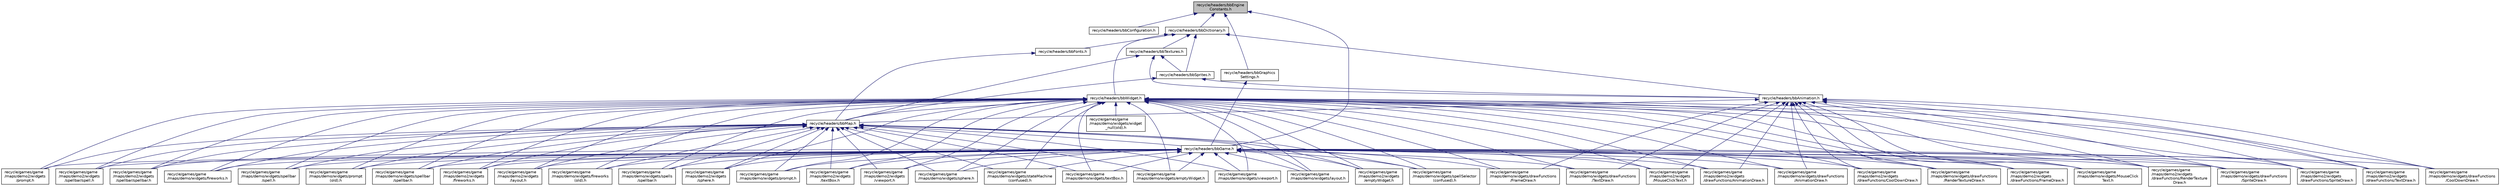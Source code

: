 digraph "recycle/headers/bbEngineConstants.h"
{
 // LATEX_PDF_SIZE
  edge [fontname="Helvetica",fontsize="10",labelfontname="Helvetica",labelfontsize="10"];
  node [fontname="Helvetica",fontsize="10",shape=record];
  Node1 [label="recycle/headers/bbEngine\lConstants.h",height=0.2,width=0.4,color="black", fillcolor="grey75", style="filled", fontcolor="black",tooltip="Compile time constants. Run-time loading of constants on a per-map basis is preferred...."];
  Node1 -> Node2 [dir="back",color="midnightblue",fontsize="10",style="solid",fontname="Helvetica"];
  Node2 [label="recycle/headers/bbConfiguration.h",height=0.2,width=0.4,color="black", fillcolor="white", style="filled",URL="$bbConfiguration_8h.html",tooltip=" "];
  Node1 -> Node3 [dir="back",color="midnightblue",fontsize="10",style="solid",fontname="Helvetica"];
  Node3 [label="recycle/headers/bbDictionary.h",height=0.2,width=0.4,color="black", fillcolor="white", style="filled",URL="$bbDictionary_8h.html",tooltip="bbDictionary stores a number of key-value pairs for fast lookup. Keys should be up to 32 characters...."];
  Node3 -> Node4 [dir="back",color="midnightblue",fontsize="10",style="solid",fontname="Helvetica"];
  Node4 [label="recycle/headers/bbAnimation.h",height=0.2,width=0.4,color="black", fillcolor="white", style="filled",URL="$bbAnimation_8h.html",tooltip="sfTexture is define in SFML as raw pixel data bbTextures is a container for sfTextures"];
  Node4 -> Node5 [dir="back",color="midnightblue",fontsize="10",style="solid",fontname="Helvetica"];
  Node5 [label="recycle/games/game\l/maps/demo/widgets/MouseClick\lText.h",height=0.2,width=0.4,color="black", fillcolor="white", style="filled",URL="$widgets_2MouseClickText_8h.html",tooltip=" "];
  Node4 -> Node6 [dir="back",color="midnightblue",fontsize="10",style="solid",fontname="Helvetica"];
  Node6 [label="recycle/games/game\l/maps/demo/widgets/drawFunctions\l/AnimationDraw.h",height=0.2,width=0.4,color="black", fillcolor="white", style="filled",URL="$widgets_2drawFunctions_2AnimationDraw_8h.html",tooltip=" "];
  Node4 -> Node7 [dir="back",color="midnightblue",fontsize="10",style="solid",fontname="Helvetica"];
  Node7 [label="recycle/games/game\l/maps/demo/widgets/drawFunctions\l/CoolDownDraw.h",height=0.2,width=0.4,color="black", fillcolor="white", style="filled",URL="$widgets_2drawFunctions_2CoolDownDraw_8h.html",tooltip=" "];
  Node4 -> Node8 [dir="back",color="midnightblue",fontsize="10",style="solid",fontname="Helvetica"];
  Node8 [label="recycle/games/game\l/maps/demo/widgets/drawFunctions\l/FrameDraw.h",height=0.2,width=0.4,color="black", fillcolor="white", style="filled",URL="$widgets_2drawFunctions_2FrameDraw_8h.html",tooltip=" "];
  Node4 -> Node9 [dir="back",color="midnightblue",fontsize="10",style="solid",fontname="Helvetica"];
  Node9 [label="recycle/games/game\l/maps/demo/widgets/drawFunctions\l/RenderTextureDraw.h",height=0.2,width=0.4,color="black", fillcolor="white", style="filled",URL="$widgets_2drawFunctions_2RenderTextureDraw_8h.html",tooltip=" "];
  Node4 -> Node10 [dir="back",color="midnightblue",fontsize="10",style="solid",fontname="Helvetica"];
  Node10 [label="recycle/games/game\l/maps/demo/widgets/drawFunctions\l/SpriteDraw.h",height=0.2,width=0.4,color="black", fillcolor="white", style="filled",URL="$widgets_2drawFunctions_2SpriteDraw_8h.html",tooltip=" "];
  Node4 -> Node11 [dir="back",color="midnightblue",fontsize="10",style="solid",fontname="Helvetica"];
  Node11 [label="recycle/games/game\l/maps/demo/widgets/drawFunctions\l/TextDraw.h",height=0.2,width=0.4,color="black", fillcolor="white", style="filled",URL="$widgets_2drawFunctions_2TextDraw_8h.html",tooltip=" "];
  Node4 -> Node12 [dir="back",color="midnightblue",fontsize="10",style="solid",fontname="Helvetica"];
  Node12 [label="recycle/games/game\l/maps/demo2/widgets\l/MouseClickText.h",height=0.2,width=0.4,color="black", fillcolor="white", style="filled",URL="$_2widgets_2MouseClickText_8h.html",tooltip=" "];
  Node4 -> Node13 [dir="back",color="midnightblue",fontsize="10",style="solid",fontname="Helvetica"];
  Node13 [label="recycle/games/game\l/maps/demo2/widgets\l/drawFunctions/AnimationDraw.h",height=0.2,width=0.4,color="black", fillcolor="white", style="filled",URL="$_2widgets_2drawFunctions_2AnimationDraw_8h.html",tooltip=" "];
  Node4 -> Node14 [dir="back",color="midnightblue",fontsize="10",style="solid",fontname="Helvetica"];
  Node14 [label="recycle/games/game\l/maps/demo2/widgets\l/drawFunctions/CoolDownDraw.h",height=0.2,width=0.4,color="black", fillcolor="white", style="filled",URL="$_2widgets_2drawFunctions_2CoolDownDraw_8h.html",tooltip=" "];
  Node4 -> Node15 [dir="back",color="midnightblue",fontsize="10",style="solid",fontname="Helvetica"];
  Node15 [label="recycle/games/game\l/maps/demo2/widgets\l/drawFunctions/FrameDraw.h",height=0.2,width=0.4,color="black", fillcolor="white", style="filled",URL="$_2widgets_2drawFunctions_2FrameDraw_8h.html",tooltip=" "];
  Node4 -> Node16 [dir="back",color="midnightblue",fontsize="10",style="solid",fontname="Helvetica"];
  Node16 [label="recycle/games/game\l/maps/demo2/widgets\l/drawFunctions/RenderTexture\lDraw.h",height=0.2,width=0.4,color="black", fillcolor="white", style="filled",URL="$_2widgets_2drawFunctions_2RenderTextureDraw_8h.html",tooltip=" "];
  Node4 -> Node17 [dir="back",color="midnightblue",fontsize="10",style="solid",fontname="Helvetica"];
  Node17 [label="recycle/games/game\l/maps/demo2/widgets\l/drawFunctions/SpriteDraw.h",height=0.2,width=0.4,color="black", fillcolor="white", style="filled",URL="$_2widgets_2drawFunctions_2SpriteDraw_8h.html",tooltip=" "];
  Node4 -> Node18 [dir="back",color="midnightblue",fontsize="10",style="solid",fontname="Helvetica"];
  Node18 [label="recycle/games/game\l/maps/demo2/widgets\l/drawFunctions/TextDraw.h",height=0.2,width=0.4,color="black", fillcolor="white", style="filled",URL="$_2widgets_2drawFunctions_2TextDraw_8h.html",tooltip=" "];
  Node4 -> Node19 [dir="back",color="midnightblue",fontsize="10",style="solid",fontname="Helvetica"];
  Node19 [label="recycle/headers/bbMap.h",height=0.2,width=0.4,color="black", fillcolor="white", style="filled",URL="$bbMap_8h.html",tooltip="bbMap stores game data pertaining to one map in the game"];
  Node19 -> Node20 [dir="back",color="midnightblue",fontsize="10",style="solid",fontname="Helvetica"];
  Node20 [label="recycle/games/game\l/maps/demo/widgets/emptyWidget.h",height=0.2,width=0.4,color="black", fillcolor="white", style="filled",URL="$widgets_2emptyWidget_8h.html",tooltip="The functions in this folder define the behavior of an object with class bbWidget and type NULL."];
  Node19 -> Node21 [dir="back",color="midnightblue",fontsize="10",style="solid",fontname="Helvetica"];
  Node21 [label="recycle/games/game\l/maps/demo/widgets/fireworks\l(old).h",height=0.2,width=0.4,color="black", fillcolor="white", style="filled",URL="$fireworks_07old_08_8h.html",tooltip="The functions in this file define the behavior of an object with class bbWidget and type fireworks."];
  Node19 -> Node22 [dir="back",color="midnightblue",fontsize="10",style="solid",fontname="Helvetica"];
  Node22 [label="recycle/games/game\l/maps/demo/widgets/fireworks.h",height=0.2,width=0.4,color="black", fillcolor="white", style="filled",URL="$widgets_2fireworks_8h.html",tooltip="The functions in this folder define the behavior of an object with class bbWidget and type fireworks."];
  Node19 -> Node23 [dir="back",color="midnightblue",fontsize="10",style="solid",fontname="Helvetica"];
  Node23 [label="recycle/games/game\l/maps/demo/widgets/layout.h",height=0.2,width=0.4,color="black", fillcolor="white", style="filled",URL="$widgets_2layout_8h.html",tooltip="The functions in this folder define the behavior of an object with class bbWidget and type NULL."];
  Node19 -> Node24 [dir="back",color="midnightblue",fontsize="10",style="solid",fontname="Helvetica"];
  Node24 [label="recycle/games/game\l/maps/demo/widgets/prompt\l(old).h",height=0.2,width=0.4,color="black", fillcolor="white", style="filled",URL="$prompt_07old_08_8h.html",tooltip="The functions in this folder define the behavior of an object with class bbWidget and type prompt."];
  Node19 -> Node25 [dir="back",color="midnightblue",fontsize="10",style="solid",fontname="Helvetica"];
  Node25 [label="recycle/games/game\l/maps/demo/widgets/prompt.h",height=0.2,width=0.4,color="black", fillcolor="white", style="filled",URL="$widgets_2prompt_8h.html",tooltip="The functions in this file define the behavior of an object with class bbWidget and type prompt Promp..."];
  Node19 -> Node26 [dir="back",color="midnightblue",fontsize="10",style="solid",fontname="Helvetica"];
  Node26 [label="recycle/games/game\l/maps/demo/widgets/spellSelector\l(confused).h",height=0.2,width=0.4,color="black", fillcolor="white", style="filled",URL="$spellSelector_07confused_08_8h.html",tooltip=" "];
  Node19 -> Node27 [dir="back",color="midnightblue",fontsize="10",style="solid",fontname="Helvetica"];
  Node27 [label="recycle/games/game\l/maps/demo/widgets/spellbar\l/spell.h",height=0.2,width=0.4,color="black", fillcolor="white", style="filled",URL="$widgets_2spellbar_2spell_8h.html",tooltip=" "];
  Node19 -> Node28 [dir="back",color="midnightblue",fontsize="10",style="solid",fontname="Helvetica"];
  Node28 [label="recycle/games/game\l/maps/demo/widgets/spellbar\l/spellbar.h",height=0.2,width=0.4,color="black", fillcolor="white", style="filled",URL="$widgets_2spellbar_2spellbar_8h.html",tooltip=" "];
  Node19 -> Node29 [dir="back",color="midnightblue",fontsize="10",style="solid",fontname="Helvetica"];
  Node29 [label="recycle/games/game\l/maps/demo/widgets/spells\l/spellbar.h",height=0.2,width=0.4,color="black", fillcolor="white", style="filled",URL="$widgets_2spells_2spellbar_8h.html",tooltip="The functions in this file define the behavior of an object with class bbWidget and type spellBar and..."];
  Node19 -> Node30 [dir="back",color="midnightblue",fontsize="10",style="solid",fontname="Helvetica"];
  Node30 [label="recycle/games/game\l/maps/demo/widgets/sphere.h",height=0.2,width=0.4,color="black", fillcolor="white", style="filled",URL="$widgets_2sphere_8h.html",tooltip="The functions in this file define the behavior of an object with class bbWidget and type Sphere The s..."];
  Node19 -> Node31 [dir="back",color="midnightblue",fontsize="10",style="solid",fontname="Helvetica"];
  Node31 [label="recycle/games/game\l/maps/demo/widgets/stateMachine\l(confused).h",height=0.2,width=0.4,color="black", fillcolor="white", style="filled",URL="$stateMachine_07confused_08_8h.html",tooltip=" "];
  Node19 -> Node32 [dir="back",color="midnightblue",fontsize="10",style="solid",fontname="Helvetica"];
  Node32 [label="recycle/games/game\l/maps/demo/widgets/textBox.h",height=0.2,width=0.4,color="black", fillcolor="white", style="filled",URL="$widgets_2textBox_8h.html",tooltip="The functions in this file define the behavior of an object with class bbWidget and type textBox."];
  Node19 -> Node33 [dir="back",color="midnightblue",fontsize="10",style="solid",fontname="Helvetica"];
  Node33 [label="recycle/games/game\l/maps/demo/widgets/viewport.h",height=0.2,width=0.4,color="black", fillcolor="white", style="filled",URL="$widgets_2viewport_8h.html",tooltip="The functions in this folder define the behavior of an object with class bbWidget and type NULL."];
  Node19 -> Node34 [dir="back",color="midnightblue",fontsize="10",style="solid",fontname="Helvetica"];
  Node34 [label="recycle/games/game\l/maps/demo2/widgets\l/emptyWidget.h",height=0.2,width=0.4,color="black", fillcolor="white", style="filled",URL="$_2widgets_2emptyWidget_8h.html",tooltip="The functions in this folder define the behavior of an object with class bbWidget and type NULL."];
  Node19 -> Node35 [dir="back",color="midnightblue",fontsize="10",style="solid",fontname="Helvetica"];
  Node35 [label="recycle/games/game\l/maps/demo2/widgets\l/fireworks.h",height=0.2,width=0.4,color="black", fillcolor="white", style="filled",URL="$_2widgets_2fireworks_8h.html",tooltip="The functions in this folder define the behavior of an object with class bbWidget and type fireworks."];
  Node19 -> Node36 [dir="back",color="midnightblue",fontsize="10",style="solid",fontname="Helvetica"];
  Node36 [label="recycle/games/game\l/maps/demo2/widgets\l/layout.h",height=0.2,width=0.4,color="black", fillcolor="white", style="filled",URL="$_2widgets_2layout_8h.html",tooltip="The functions in this folder define the behavior of an object with class bbWidget and type NULL."];
  Node19 -> Node37 [dir="back",color="midnightblue",fontsize="10",style="solid",fontname="Helvetica"];
  Node37 [label="recycle/games/game\l/maps/demo2/widgets\l/prompt.h",height=0.2,width=0.4,color="black", fillcolor="white", style="filled",URL="$_2widgets_2prompt_8h.html",tooltip="The functions in this file define the behavior of an object with class bbWidget and type prompt Promp..."];
  Node19 -> Node38 [dir="back",color="midnightblue",fontsize="10",style="solid",fontname="Helvetica"];
  Node38 [label="recycle/games/game\l/maps/demo2/widgets\l/spellbar/spell.h",height=0.2,width=0.4,color="black", fillcolor="white", style="filled",URL="$_2widgets_2spellbar_2spell_8h.html",tooltip=" "];
  Node19 -> Node39 [dir="back",color="midnightblue",fontsize="10",style="solid",fontname="Helvetica"];
  Node39 [label="recycle/games/game\l/maps/demo2/widgets\l/spellbar/spellbar.h",height=0.2,width=0.4,color="black", fillcolor="white", style="filled",URL="$_2widgets_2spellbar_2spellbar_8h.html",tooltip=" "];
  Node19 -> Node40 [dir="back",color="midnightblue",fontsize="10",style="solid",fontname="Helvetica"];
  Node40 [label="recycle/games/game\l/maps/demo2/widgets\l/sphere.h",height=0.2,width=0.4,color="black", fillcolor="white", style="filled",URL="$_2widgets_2sphere_8h.html",tooltip="The functions in this file define the behavior of an object with class bbWidget and type Sphere The s..."];
  Node19 -> Node41 [dir="back",color="midnightblue",fontsize="10",style="solid",fontname="Helvetica"];
  Node41 [label="recycle/games/game\l/maps/demo2/widgets\l/textBox.h",height=0.2,width=0.4,color="black", fillcolor="white", style="filled",URL="$_2widgets_2textBox_8h.html",tooltip="The functions in this file define the behavior of an object with class bbWidget and type textBox."];
  Node19 -> Node42 [dir="back",color="midnightblue",fontsize="10",style="solid",fontname="Helvetica"];
  Node42 [label="recycle/games/game\l/maps/demo2/widgets\l/viewport.h",height=0.2,width=0.4,color="black", fillcolor="white", style="filled",URL="$_2widgets_2viewport_8h.html",tooltip="The functions in this folder define the behavior of an object with class bbWidget and type NULL."];
  Node19 -> Node43 [dir="back",color="midnightblue",fontsize="10",style="solid",fontname="Helvetica"];
  Node43 [label="recycle/headers/bbGame.h",height=0.2,width=0.4,color="black", fillcolor="white", style="filled",URL="$bbGame_8h.html",tooltip=" "];
  Node43 -> Node5 [dir="back",color="midnightblue",fontsize="10",style="solid",fontname="Helvetica"];
  Node43 -> Node6 [dir="back",color="midnightblue",fontsize="10",style="solid",fontname="Helvetica"];
  Node43 -> Node7 [dir="back",color="midnightblue",fontsize="10",style="solid",fontname="Helvetica"];
  Node43 -> Node8 [dir="back",color="midnightblue",fontsize="10",style="solid",fontname="Helvetica"];
  Node43 -> Node9 [dir="back",color="midnightblue",fontsize="10",style="solid",fontname="Helvetica"];
  Node43 -> Node10 [dir="back",color="midnightblue",fontsize="10",style="solid",fontname="Helvetica"];
  Node43 -> Node11 [dir="back",color="midnightblue",fontsize="10",style="solid",fontname="Helvetica"];
  Node43 -> Node20 [dir="back",color="midnightblue",fontsize="10",style="solid",fontname="Helvetica"];
  Node43 -> Node21 [dir="back",color="midnightblue",fontsize="10",style="solid",fontname="Helvetica"];
  Node43 -> Node22 [dir="back",color="midnightblue",fontsize="10",style="solid",fontname="Helvetica"];
  Node43 -> Node23 [dir="back",color="midnightblue",fontsize="10",style="solid",fontname="Helvetica"];
  Node43 -> Node24 [dir="back",color="midnightblue",fontsize="10",style="solid",fontname="Helvetica"];
  Node43 -> Node25 [dir="back",color="midnightblue",fontsize="10",style="solid",fontname="Helvetica"];
  Node43 -> Node26 [dir="back",color="midnightblue",fontsize="10",style="solid",fontname="Helvetica"];
  Node43 -> Node27 [dir="back",color="midnightblue",fontsize="10",style="solid",fontname="Helvetica"];
  Node43 -> Node28 [dir="back",color="midnightblue",fontsize="10",style="solid",fontname="Helvetica"];
  Node43 -> Node29 [dir="back",color="midnightblue",fontsize="10",style="solid",fontname="Helvetica"];
  Node43 -> Node30 [dir="back",color="midnightblue",fontsize="10",style="solid",fontname="Helvetica"];
  Node43 -> Node31 [dir="back",color="midnightblue",fontsize="10",style="solid",fontname="Helvetica"];
  Node43 -> Node32 [dir="back",color="midnightblue",fontsize="10",style="solid",fontname="Helvetica"];
  Node43 -> Node33 [dir="back",color="midnightblue",fontsize="10",style="solid",fontname="Helvetica"];
  Node43 -> Node12 [dir="back",color="midnightblue",fontsize="10",style="solid",fontname="Helvetica"];
  Node43 -> Node13 [dir="back",color="midnightblue",fontsize="10",style="solid",fontname="Helvetica"];
  Node43 -> Node14 [dir="back",color="midnightblue",fontsize="10",style="solid",fontname="Helvetica"];
  Node43 -> Node15 [dir="back",color="midnightblue",fontsize="10",style="solid",fontname="Helvetica"];
  Node43 -> Node16 [dir="back",color="midnightblue",fontsize="10",style="solid",fontname="Helvetica"];
  Node43 -> Node17 [dir="back",color="midnightblue",fontsize="10",style="solid",fontname="Helvetica"];
  Node43 -> Node18 [dir="back",color="midnightblue",fontsize="10",style="solid",fontname="Helvetica"];
  Node43 -> Node34 [dir="back",color="midnightblue",fontsize="10",style="solid",fontname="Helvetica"];
  Node43 -> Node35 [dir="back",color="midnightblue",fontsize="10",style="solid",fontname="Helvetica"];
  Node43 -> Node36 [dir="back",color="midnightblue",fontsize="10",style="solid",fontname="Helvetica"];
  Node43 -> Node37 [dir="back",color="midnightblue",fontsize="10",style="solid",fontname="Helvetica"];
  Node43 -> Node38 [dir="back",color="midnightblue",fontsize="10",style="solid",fontname="Helvetica"];
  Node43 -> Node39 [dir="back",color="midnightblue",fontsize="10",style="solid",fontname="Helvetica"];
  Node43 -> Node40 [dir="back",color="midnightblue",fontsize="10",style="solid",fontname="Helvetica"];
  Node43 -> Node41 [dir="back",color="midnightblue",fontsize="10",style="solid",fontname="Helvetica"];
  Node43 -> Node42 [dir="back",color="midnightblue",fontsize="10",style="solid",fontname="Helvetica"];
  Node3 -> Node44 [dir="back",color="midnightblue",fontsize="10",style="solid",fontname="Helvetica"];
  Node44 [label="recycle/headers/bbFonts.h",height=0.2,width=0.4,color="black", fillcolor="white", style="filled",URL="$bbFonts_8h.html",tooltip=" "];
  Node44 -> Node19 [dir="back",color="midnightblue",fontsize="10",style="solid",fontname="Helvetica"];
  Node3 -> Node45 [dir="back",color="midnightblue",fontsize="10",style="solid",fontname="Helvetica"];
  Node45 [label="recycle/headers/bbSprites.h",height=0.2,width=0.4,color="black", fillcolor="white", style="filled",URL="$bbSprites_8h.html",tooltip="sfTexture is define in SFML as raw pixel data bbTextures is a container for sfTextures"];
  Node45 -> Node4 [dir="back",color="midnightblue",fontsize="10",style="solid",fontname="Helvetica"];
  Node45 -> Node19 [dir="back",color="midnightblue",fontsize="10",style="solid",fontname="Helvetica"];
  Node3 -> Node46 [dir="back",color="midnightblue",fontsize="10",style="solid",fontname="Helvetica"];
  Node46 [label="recycle/headers/bbTextures.h",height=0.2,width=0.4,color="black", fillcolor="white", style="filled",URL="$bbTextures_8h.html",tooltip="sfTexture is define in SFML as raw pixel data bbTextures is a container for sfTextures"];
  Node46 -> Node4 [dir="back",color="midnightblue",fontsize="10",style="solid",fontname="Helvetica"];
  Node46 -> Node19 [dir="back",color="midnightblue",fontsize="10",style="solid",fontname="Helvetica"];
  Node46 -> Node45 [dir="back",color="midnightblue",fontsize="10",style="solid",fontname="Helvetica"];
  Node3 -> Node47 [dir="back",color="midnightblue",fontsize="10",style="solid",fontname="Helvetica"];
  Node47 [label="recycle/headers/bbWidget.h",height=0.2,width=0.4,color="black", fillcolor="white", style="filled",URL="$bbWidget_8h.html",tooltip="bbWidgets are things like menu buttons, text prompts, click to cast spells etc."];
  Node47 -> Node5 [dir="back",color="midnightblue",fontsize="10",style="solid",fontname="Helvetica"];
  Node47 -> Node6 [dir="back",color="midnightblue",fontsize="10",style="solid",fontname="Helvetica"];
  Node47 -> Node7 [dir="back",color="midnightblue",fontsize="10",style="solid",fontname="Helvetica"];
  Node47 -> Node8 [dir="back",color="midnightblue",fontsize="10",style="solid",fontname="Helvetica"];
  Node47 -> Node9 [dir="back",color="midnightblue",fontsize="10",style="solid",fontname="Helvetica"];
  Node47 -> Node10 [dir="back",color="midnightblue",fontsize="10",style="solid",fontname="Helvetica"];
  Node47 -> Node11 [dir="back",color="midnightblue",fontsize="10",style="solid",fontname="Helvetica"];
  Node47 -> Node20 [dir="back",color="midnightblue",fontsize="10",style="solid",fontname="Helvetica"];
  Node47 -> Node21 [dir="back",color="midnightblue",fontsize="10",style="solid",fontname="Helvetica"];
  Node47 -> Node22 [dir="back",color="midnightblue",fontsize="10",style="solid",fontname="Helvetica"];
  Node47 -> Node23 [dir="back",color="midnightblue",fontsize="10",style="solid",fontname="Helvetica"];
  Node47 -> Node24 [dir="back",color="midnightblue",fontsize="10",style="solid",fontname="Helvetica"];
  Node47 -> Node25 [dir="back",color="midnightblue",fontsize="10",style="solid",fontname="Helvetica"];
  Node47 -> Node26 [dir="back",color="midnightblue",fontsize="10",style="solid",fontname="Helvetica"];
  Node47 -> Node27 [dir="back",color="midnightblue",fontsize="10",style="solid",fontname="Helvetica"];
  Node47 -> Node28 [dir="back",color="midnightblue",fontsize="10",style="solid",fontname="Helvetica"];
  Node47 -> Node29 [dir="back",color="midnightblue",fontsize="10",style="solid",fontname="Helvetica"];
  Node47 -> Node30 [dir="back",color="midnightblue",fontsize="10",style="solid",fontname="Helvetica"];
  Node47 -> Node31 [dir="back",color="midnightblue",fontsize="10",style="solid",fontname="Helvetica"];
  Node47 -> Node32 [dir="back",color="midnightblue",fontsize="10",style="solid",fontname="Helvetica"];
  Node47 -> Node33 [dir="back",color="midnightblue",fontsize="10",style="solid",fontname="Helvetica"];
  Node47 -> Node48 [dir="back",color="midnightblue",fontsize="10",style="solid",fontname="Helvetica"];
  Node48 [label="recycle/games/game\l/maps/demo/widgets/widget\l_null(old).h",height=0.2,width=0.4,color="black", fillcolor="white", style="filled",URL="$widget__null_07old_08_8h.html",tooltip="The functions in this folder define the behavior of an object with class bbWidget and type NULL."];
  Node47 -> Node12 [dir="back",color="midnightblue",fontsize="10",style="solid",fontname="Helvetica"];
  Node47 -> Node13 [dir="back",color="midnightblue",fontsize="10",style="solid",fontname="Helvetica"];
  Node47 -> Node14 [dir="back",color="midnightblue",fontsize="10",style="solid",fontname="Helvetica"];
  Node47 -> Node15 [dir="back",color="midnightblue",fontsize="10",style="solid",fontname="Helvetica"];
  Node47 -> Node16 [dir="back",color="midnightblue",fontsize="10",style="solid",fontname="Helvetica"];
  Node47 -> Node17 [dir="back",color="midnightblue",fontsize="10",style="solid",fontname="Helvetica"];
  Node47 -> Node18 [dir="back",color="midnightblue",fontsize="10",style="solid",fontname="Helvetica"];
  Node47 -> Node34 [dir="back",color="midnightblue",fontsize="10",style="solid",fontname="Helvetica"];
  Node47 -> Node35 [dir="back",color="midnightblue",fontsize="10",style="solid",fontname="Helvetica"];
  Node47 -> Node36 [dir="back",color="midnightblue",fontsize="10",style="solid",fontname="Helvetica"];
  Node47 -> Node37 [dir="back",color="midnightblue",fontsize="10",style="solid",fontname="Helvetica"];
  Node47 -> Node38 [dir="back",color="midnightblue",fontsize="10",style="solid",fontname="Helvetica"];
  Node47 -> Node39 [dir="back",color="midnightblue",fontsize="10",style="solid",fontname="Helvetica"];
  Node47 -> Node40 [dir="back",color="midnightblue",fontsize="10",style="solid",fontname="Helvetica"];
  Node47 -> Node41 [dir="back",color="midnightblue",fontsize="10",style="solid",fontname="Helvetica"];
  Node47 -> Node42 [dir="back",color="midnightblue",fontsize="10",style="solid",fontname="Helvetica"];
  Node47 -> Node19 [dir="back",color="midnightblue",fontsize="10",style="solid",fontname="Helvetica"];
  Node1 -> Node43 [dir="back",color="midnightblue",fontsize="10",style="solid",fontname="Helvetica"];
  Node1 -> Node49 [dir="back",color="midnightblue",fontsize="10",style="solid",fontname="Helvetica"];
  Node49 [label="recycle/headers/bbGraphics\lSettings.h",height=0.2,width=0.4,color="black", fillcolor="white", style="filled",URL="$bbGraphicsSettings_8h.html",tooltip=" "];
  Node49 -> Node43 [dir="back",color="midnightblue",fontsize="10",style="solid",fontname="Helvetica"];
}
